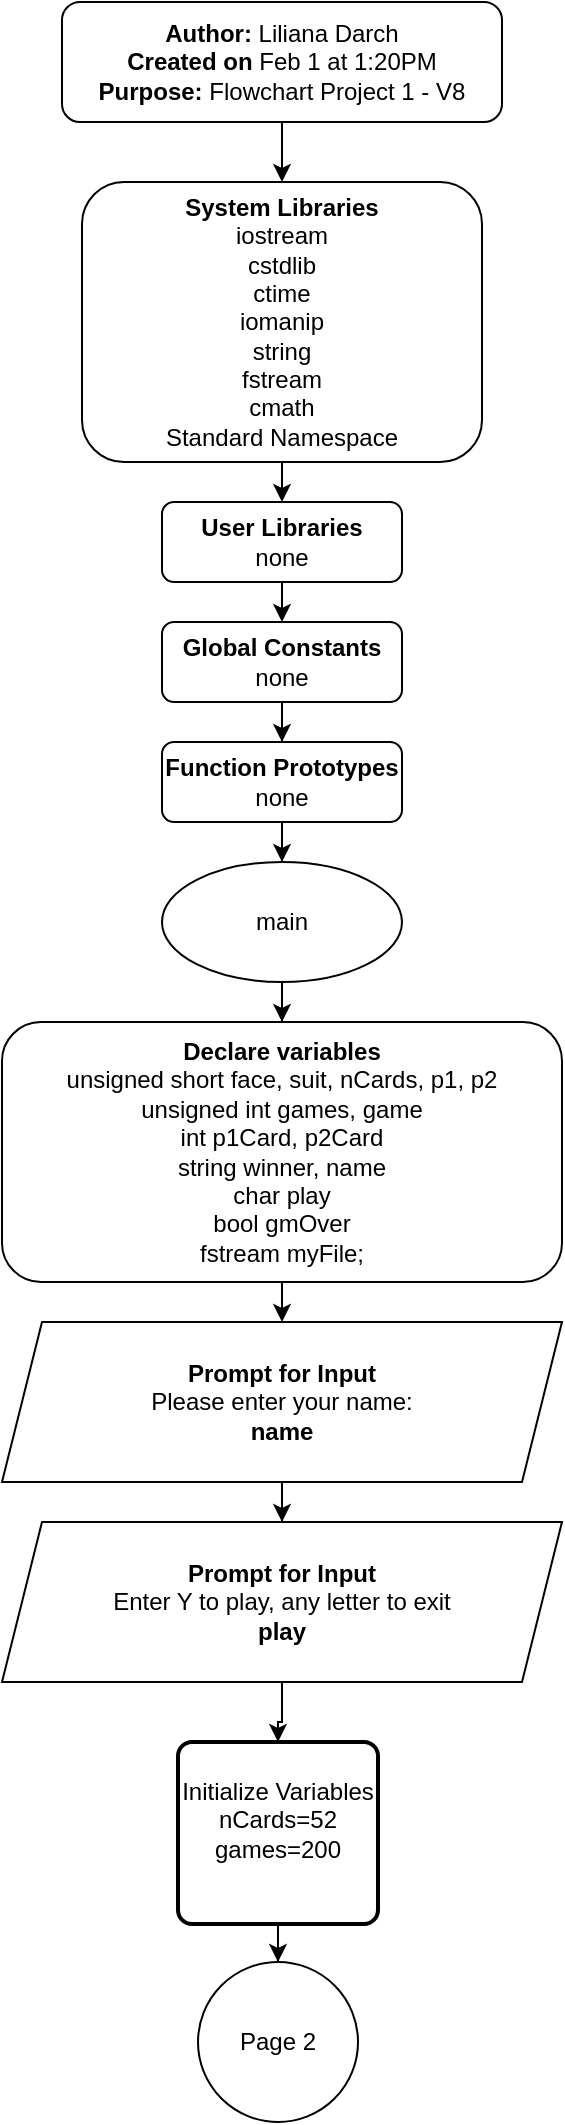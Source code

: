 <mxfile version="16.5.3" type="device" pages="2"><diagram id="C5RBs43oDa-KdzZeNtuy" name="Page-1"><mxGraphModel dx="868" dy="445" grid="1" gridSize="10" guides="1" tooltips="1" connect="1" arrows="1" fold="1" page="1" pageScale="1" pageWidth="827" pageHeight="1169" math="0" shadow="0"><root><mxCell id="WIyWlLk6GJQsqaUBKTNV-0"/><mxCell id="WIyWlLk6GJQsqaUBKTNV-1" parent="WIyWlLk6GJQsqaUBKTNV-0"/><mxCell id="V2-wQAZJRGJ4SMoi6cWT-0" value="" style="edgeStyle=orthogonalEdgeStyle;rounded=0;orthogonalLoop=1;jettySize=auto;html=1;" parent="WIyWlLk6GJQsqaUBKTNV-1" source="7jj95ApAtulgjoACCOgl-0" target="7jj95ApAtulgjoACCOgl-2" edge="1"><mxGeometry relative="1" as="geometry"/></mxCell><mxCell id="7jj95ApAtulgjoACCOgl-0" value="&lt;div&gt;&lt;b&gt;Author:&lt;/b&gt; Liliana Darch&lt;/div&gt;&lt;div&gt;&lt;b&gt;Created on&lt;/b&gt; Feb 1 at 1:20PM&lt;/div&gt;&lt;div&gt;&lt;b&gt;Purpose:&lt;/b&gt; Flowchart Project 1 - V8&lt;br&gt;&lt;/div&gt;" style="rounded=1;whiteSpace=wrap;html=1;" parent="WIyWlLk6GJQsqaUBKTNV-1" vertex="1"><mxGeometry x="310" y="70" width="220" height="60" as="geometry"/></mxCell><mxCell id="7jj95ApAtulgjoACCOgl-1" value="" style="endArrow=classic;html=1;rounded=0;" parent="WIyWlLk6GJQsqaUBKTNV-1" target="7jj95ApAtulgjoACCOgl-2" edge="1"><mxGeometry width="50" height="50" relative="1" as="geometry"><mxPoint x="420" y="170" as="sourcePoint"/><mxPoint x="420" y="230" as="targetPoint"/><Array as="points"><mxPoint x="420" y="170"/><mxPoint x="420" y="190"/></Array></mxGeometry></mxCell><mxCell id="7jj95ApAtulgjoACCOgl-2" value="&lt;div&gt;&lt;b&gt;System Libraries&lt;/b&gt;&lt;/div&gt;&lt;div&gt;iostream&lt;/div&gt;&lt;div&gt;cstdlib&lt;/div&gt;&lt;div&gt;ctime&lt;/div&gt;&lt;div&gt;iomanip&lt;/div&gt;&lt;div&gt;string&lt;/div&gt;&lt;div&gt;fstream&lt;/div&gt;&lt;div&gt;cmath&lt;br&gt;&lt;/div&gt;&lt;div&gt;Standard Namespace&lt;br&gt;&lt;/div&gt;" style="rounded=1;whiteSpace=wrap;html=1;" parent="WIyWlLk6GJQsqaUBKTNV-1" vertex="1"><mxGeometry x="320" y="160" width="200" height="140" as="geometry"/></mxCell><mxCell id="7jj95ApAtulgjoACCOgl-3" value="" style="endArrow=classic;html=1;rounded=0;exitX=0.5;exitY=1;exitDx=0;exitDy=0;" parent="WIyWlLk6GJQsqaUBKTNV-1" source="7jj95ApAtulgjoACCOgl-2" target="7jj95ApAtulgjoACCOgl-4" edge="1"><mxGeometry width="50" height="50" relative="1" as="geometry"><mxPoint x="730" y="440" as="sourcePoint"/><mxPoint x="420" y="300" as="targetPoint"/></mxGeometry></mxCell><mxCell id="7jj95ApAtulgjoACCOgl-4" value="&lt;div&gt;&lt;b&gt;User Libraries&lt;/b&gt;&lt;/div&gt;&lt;div&gt;none&lt;br&gt;&lt;/div&gt;" style="rounded=1;whiteSpace=wrap;html=1;" parent="WIyWlLk6GJQsqaUBKTNV-1" vertex="1"><mxGeometry x="360" y="320" width="120" height="40" as="geometry"/></mxCell><mxCell id="7jj95ApAtulgjoACCOgl-8" value="" style="edgeStyle=orthogonalEdgeStyle;rounded=0;orthogonalLoop=1;jettySize=auto;html=1;" parent="WIyWlLk6GJQsqaUBKTNV-1" source="7jj95ApAtulgjoACCOgl-5" target="7jj95ApAtulgjoACCOgl-7" edge="1"><mxGeometry relative="1" as="geometry"/></mxCell><mxCell id="7jj95ApAtulgjoACCOgl-5" value="&lt;div&gt;&lt;b&gt;Global Constants&lt;/b&gt;&lt;/div&gt;&lt;div&gt;none&lt;br&gt;&lt;/div&gt;" style="rounded=1;whiteSpace=wrap;html=1;" parent="WIyWlLk6GJQsqaUBKTNV-1" vertex="1"><mxGeometry x="360" y="380" width="120" height="40" as="geometry"/></mxCell><mxCell id="7jj95ApAtulgjoACCOgl-6" value="" style="endArrow=classic;html=1;rounded=0;entryX=0.5;entryY=0;entryDx=0;entryDy=0;exitX=0.5;exitY=1;exitDx=0;exitDy=0;" parent="WIyWlLk6GJQsqaUBKTNV-1" source="7jj95ApAtulgjoACCOgl-4" target="7jj95ApAtulgjoACCOgl-5" edge="1"><mxGeometry width="50" height="50" relative="1" as="geometry"><mxPoint x="730" y="440" as="sourcePoint"/><mxPoint x="780" y="390" as="targetPoint"/></mxGeometry></mxCell><mxCell id="7jj95ApAtulgjoACCOgl-17" value="" style="edgeStyle=orthogonalEdgeStyle;rounded=0;orthogonalLoop=1;jettySize=auto;html=1;" parent="WIyWlLk6GJQsqaUBKTNV-1" source="7jj95ApAtulgjoACCOgl-7" target="7jj95ApAtulgjoACCOgl-16" edge="1"><mxGeometry relative="1" as="geometry"/></mxCell><mxCell id="7jj95ApAtulgjoACCOgl-7" value="&lt;div&gt;&lt;b&gt;Function Prototypes&lt;/b&gt;&lt;/div&gt;none" style="whiteSpace=wrap;html=1;rounded=1;" parent="WIyWlLk6GJQsqaUBKTNV-1" vertex="1"><mxGeometry x="360" y="440" width="120" height="40" as="geometry"/></mxCell><mxCell id="7jj95ApAtulgjoACCOgl-19" value="" style="edgeStyle=orthogonalEdgeStyle;rounded=0;orthogonalLoop=1;jettySize=auto;html=1;" parent="WIyWlLk6GJQsqaUBKTNV-1" source="7jj95ApAtulgjoACCOgl-16" target="7jj95ApAtulgjoACCOgl-18" edge="1"><mxGeometry relative="1" as="geometry"/></mxCell><mxCell id="7jj95ApAtulgjoACCOgl-16" value="main" style="ellipse;whiteSpace=wrap;html=1;rounded=1;" parent="WIyWlLk6GJQsqaUBKTNV-1" vertex="1"><mxGeometry x="360" y="500" width="120" height="60" as="geometry"/></mxCell><mxCell id="7jj95ApAtulgjoACCOgl-18" value="&lt;div&gt;&lt;b&gt;Declare variables&lt;/b&gt;&lt;/div&gt;&lt;div&gt;unsigned short face, suit, nCards, p1, p2&lt;/div&gt;&lt;div&gt;unsigned int games, game&lt;/div&gt;&lt;div&gt;int p1Card, p2Card&lt;br&gt;&lt;/div&gt;&lt;div&gt;string winner, name&lt;/div&gt;&lt;div&gt;char play&lt;br&gt;&lt;/div&gt;&lt;div&gt;bool gmOver&lt;br&gt;&lt;/div&gt;&lt;div&gt;fstream myFile;&lt;br&gt;&lt;/div&gt;" style="whiteSpace=wrap;html=1;rounded=1;" parent="WIyWlLk6GJQsqaUBKTNV-1" vertex="1"><mxGeometry x="280" y="580" width="280" height="130" as="geometry"/></mxCell><mxCell id="7jj95ApAtulgjoACCOgl-20" value="" style="endArrow=classic;html=1;rounded=0;exitX=0.5;exitY=1;exitDx=0;exitDy=0;" parent="WIyWlLk6GJQsqaUBKTNV-1" source="7jj95ApAtulgjoACCOgl-18" edge="1"><mxGeometry width="50" height="50" relative="1" as="geometry"><mxPoint x="630" y="530" as="sourcePoint"/><mxPoint x="420" y="730" as="targetPoint"/></mxGeometry></mxCell><mxCell id="7jj95ApAtulgjoACCOgl-26" value="" style="edgeStyle=orthogonalEdgeStyle;rounded=0;orthogonalLoop=1;jettySize=auto;html=1;" parent="WIyWlLk6GJQsqaUBKTNV-1" source="7jj95ApAtulgjoACCOgl-21" target="7jj95ApAtulgjoACCOgl-25" edge="1"><mxGeometry relative="1" as="geometry"/></mxCell><mxCell id="7jj95ApAtulgjoACCOgl-21" value="&lt;div&gt;&lt;b&gt;Prompt for Input&lt;/b&gt;&lt;/div&gt;&lt;div&gt;Please enter your name:&lt;/div&gt;&lt;div&gt;&lt;b&gt;name&lt;br&gt;&lt;/b&gt;&lt;/div&gt;" style="shape=parallelogram;perimeter=parallelogramPerimeter;whiteSpace=wrap;html=1;fixedSize=1;" parent="WIyWlLk6GJQsqaUBKTNV-1" vertex="1"><mxGeometry x="280" y="730" width="280" height="80" as="geometry"/></mxCell><mxCell id="s4j0Zbf32prJmqRyCspq-2" value="" style="edgeStyle=orthogonalEdgeStyle;rounded=0;orthogonalLoop=1;jettySize=auto;html=1;" edge="1" parent="WIyWlLk6GJQsqaUBKTNV-1" source="7jj95ApAtulgjoACCOgl-25" target="V2-wQAZJRGJ4SMoi6cWT-3"><mxGeometry relative="1" as="geometry"/></mxCell><mxCell id="7jj95ApAtulgjoACCOgl-25" value="&lt;div&gt;&lt;b&gt;Prompt for Input&lt;/b&gt;&lt;/div&gt;&lt;div&gt;Enter Y to play, any letter to exit&lt;br&gt;&lt;/div&gt;&lt;div&gt;&lt;b&gt;play&lt;br&gt;&lt;/b&gt;&lt;/div&gt;" style="shape=parallelogram;perimeter=parallelogramPerimeter;whiteSpace=wrap;html=1;fixedSize=1;" parent="WIyWlLk6GJQsqaUBKTNV-1" vertex="1"><mxGeometry x="280" y="830" width="280" height="80" as="geometry"/></mxCell><mxCell id="s4j0Zbf32prJmqRyCspq-1" value="" style="edgeStyle=orthogonalEdgeStyle;rounded=0;orthogonalLoop=1;jettySize=auto;html=1;" edge="1" parent="WIyWlLk6GJQsqaUBKTNV-1" source="V2-wQAZJRGJ4SMoi6cWT-3" target="s4j0Zbf32prJmqRyCspq-0"><mxGeometry relative="1" as="geometry"/></mxCell><mxCell id="V2-wQAZJRGJ4SMoi6cWT-3" value="Initialize Variables&lt;br&gt;&lt;div&gt;nCards=52&lt;/div&gt;&lt;div&gt;games=200&lt;br&gt;&lt;/div&gt;&lt;div&gt;&lt;br&gt;&lt;/div&gt;" style="rounded=1;whiteSpace=wrap;html=1;absoluteArcSize=1;arcSize=14;strokeWidth=2;" parent="WIyWlLk6GJQsqaUBKTNV-1" vertex="1"><mxGeometry x="368" y="940" width="100" height="91" as="geometry"/></mxCell><mxCell id="s4j0Zbf32prJmqRyCspq-0" value="Page 2" style="ellipse;whiteSpace=wrap;html=1;aspect=fixed;" vertex="1" parent="WIyWlLk6GJQsqaUBKTNV-1"><mxGeometry x="378" y="1050" width="80" height="80" as="geometry"/></mxCell></root></mxGraphModel></diagram><diagram id="xFHUcJK8t0KJojYO__y8" name="Page-2"><mxGraphModel dx="868" dy="445" grid="1" gridSize="10" guides="1" tooltips="1" connect="1" arrows="1" fold="1" page="1" pageScale="1" pageWidth="850" pageHeight="1100" math="0" shadow="0"><root><mxCell id="KiJg5RqgyDkv03Hs7qO0-0"/><mxCell id="KiJg5RqgyDkv03Hs7qO0-1" parent="KiJg5RqgyDkv03Hs7qO0-0"/><mxCell id="KiJg5RqgyDkv03Hs7qO0-9" value="" style="edgeStyle=orthogonalEdgeStyle;rounded=0;orthogonalLoop=1;jettySize=auto;html=1;" parent="KiJg5RqgyDkv03Hs7qO0-1" source="KiJg5RqgyDkv03Hs7qO0-2" target="KiJg5RqgyDkv03Hs7qO0-5" edge="1"><mxGeometry relative="1" as="geometry"/></mxCell><mxCell id="KiJg5RqgyDkv03Hs7qO0-12" value="" style="edgeStyle=orthogonalEdgeStyle;rounded=0;orthogonalLoop=1;jettySize=auto;html=1;" parent="KiJg5RqgyDkv03Hs7qO0-1" source="KiJg5RqgyDkv03Hs7qO0-2" target="KiJg5RqgyDkv03Hs7qO0-4" edge="1"><mxGeometry relative="1" as="geometry"/></mxCell><mxCell id="KiJg5RqgyDkv03Hs7qO0-2" value="&lt;div&gt;play == 'Y' ||&lt;/div&gt;&lt;div&gt;play == 'y'&lt;/div&gt;" style="rhombus;whiteSpace=wrap;html=1;" parent="KiJg5RqgyDkv03Hs7qO0-1" vertex="1"><mxGeometry x="16" y="120" width="114" height="110" as="geometry"/></mxCell><mxCell id="KiJg5RqgyDkv03Hs7qO0-3" value="True" style="text;html=1;strokeColor=none;fillColor=none;align=center;verticalAlign=middle;whiteSpace=wrap;rounded=0;" parent="KiJg5RqgyDkv03Hs7qO0-1" vertex="1"><mxGeometry x="126" y="129.5" width="60" height="30" as="geometry"/></mxCell><mxCell id="A0KtDrS2do2Ju6l4yzJi-22" value="" style="edgeStyle=orthogonalEdgeStyle;rounded=0;orthogonalLoop=1;jettySize=auto;html=1;" parent="KiJg5RqgyDkv03Hs7qO0-1" source="KiJg5RqgyDkv03Hs7qO0-4" target="A0KtDrS2do2Ju6l4yzJi-19" edge="1"><mxGeometry relative="1" as="geometry"/></mxCell><mxCell id="A0KtDrS2do2Ju6l4yzJi-23" value="" style="edgeStyle=orthogonalEdgeStyle;rounded=0;orthogonalLoop=1;jettySize=auto;html=1;" parent="KiJg5RqgyDkv03Hs7qO0-1" source="KiJg5RqgyDkv03Hs7qO0-4" target="A0KtDrS2do2Ju6l4yzJi-21" edge="1"><mxGeometry relative="1" as="geometry"/></mxCell><mxCell id="KiJg5RqgyDkv03Hs7qO0-4" value="p1Card &amp;gt;= 52" style="rhombus;whiteSpace=wrap;html=1;" parent="KiJg5RqgyDkv03Hs7qO0-1" vertex="1"><mxGeometry x="20" y="1690" width="110" height="110" as="geometry"/></mxCell><mxCell id="KiJg5RqgyDkv03Hs7qO0-10" value="" style="edgeStyle=orthogonalEdgeStyle;rounded=0;orthogonalLoop=1;jettySize=auto;html=1;" parent="KiJg5RqgyDkv03Hs7qO0-1" source="KiJg5RqgyDkv03Hs7qO0-5" target="KiJg5RqgyDkv03Hs7qO0-7" edge="1"><mxGeometry relative="1" as="geometry"/></mxCell><mxCell id="KiJg5RqgyDkv03Hs7qO0-5" value="&lt;div&gt;Initialize Variables&lt;/div&gt;&lt;div&gt;p1Card = 26&lt;/div&gt;&lt;div&gt;p2Card = 26&lt;/div&gt;&lt;div&gt;gmOver = false&lt;br&gt;&lt;/div&gt;&lt;div&gt;&lt;br&gt;&lt;/div&gt;" style="rounded=1;whiteSpace=wrap;html=1;absoluteArcSize=1;arcSize=14;strokeWidth=2;" parent="KiJg5RqgyDkv03Hs7qO0-1" vertex="1"><mxGeometry x="206" y="129.5" width="100" height="91" as="geometry"/></mxCell><mxCell id="KiJg5RqgyDkv03Hs7qO0-36" value="" style="edgeStyle=orthogonalEdgeStyle;rounded=0;orthogonalLoop=1;jettySize=auto;html=1;" parent="KiJg5RqgyDkv03Hs7qO0-1" source="KiJg5RqgyDkv03Hs7qO0-6" target="KiJg5RqgyDkv03Hs7qO0-2" edge="1"><mxGeometry relative="1" as="geometry"/></mxCell><mxCell id="KiJg5RqgyDkv03Hs7qO0-6" value="Page 2" style="strokeWidth=2;html=1;shape=mxgraph.flowchart.start_2;whiteSpace=wrap;" parent="KiJg5RqgyDkv03Hs7qO0-1" vertex="1"><mxGeometry x="36" y="10" width="74" height="70" as="geometry"/></mxCell><mxCell id="KiJg5RqgyDkv03Hs7qO0-11" value="" style="edgeStyle=orthogonalEdgeStyle;rounded=0;orthogonalLoop=1;jettySize=auto;html=1;" parent="KiJg5RqgyDkv03Hs7qO0-1" source="KiJg5RqgyDkv03Hs7qO0-7" target="KiJg5RqgyDkv03Hs7qO0-8" edge="1"><mxGeometry relative="1" as="geometry"/></mxCell><mxCell id="KiJg5RqgyDkv03Hs7qO0-7" value="&lt;div&gt;Declare and Initialize Loop&lt;/div&gt;&lt;div&gt;int = 0&lt;br&gt;&lt;/div&gt;" style="rounded=1;whiteSpace=wrap;html=1;absoluteArcSize=1;arcSize=14;strokeWidth=2;" parent="KiJg5RqgyDkv03Hs7qO0-1" vertex="1"><mxGeometry x="206" y="240" width="100" height="91" as="geometry"/></mxCell><mxCell id="KiJg5RqgyDkv03Hs7qO0-18" value="" style="edgeStyle=orthogonalEdgeStyle;rounded=0;orthogonalLoop=1;jettySize=auto;html=1;" parent="KiJg5RqgyDkv03Hs7qO0-1" source="KiJg5RqgyDkv03Hs7qO0-8" target="KiJg5RqgyDkv03Hs7qO0-16" edge="1"><mxGeometry relative="1" as="geometry"/></mxCell><mxCell id="KiJg5RqgyDkv03Hs7qO0-8" value="&lt;div&gt;play == 'Y' ||&lt;/div&gt;&lt;div&gt;play == 'y'&lt;/div&gt;" style="rhombus;whiteSpace=wrap;html=1;" parent="KiJg5RqgyDkv03Hs7qO0-1" vertex="1"><mxGeometry x="201" y="420" width="110" height="110" as="geometry"/></mxCell><mxCell id="KiJg5RqgyDkv03Hs7qO0-13" value="false" style="text;html=1;strokeColor=none;fillColor=none;align=center;verticalAlign=middle;whiteSpace=wrap;rounded=0;" parent="KiJg5RqgyDkv03Hs7qO0-1" vertex="1"><mxGeometry x="10" y="250" width="60" height="30" as="geometry"/></mxCell><mxCell id="KiJg5RqgyDkv03Hs7qO0-14" value="i++" style="rounded=1;whiteSpace=wrap;html=1;absoluteArcSize=1;arcSize=14;strokeWidth=2;" parent="KiJg5RqgyDkv03Hs7qO0-1" vertex="1"><mxGeometry x="370" y="370" width="50" height="30" as="geometry"/></mxCell><mxCell id="KiJg5RqgyDkv03Hs7qO0-15" value="" style="endArrow=none;html=1;rounded=0;entryX=0;entryY=0.5;entryDx=0;entryDy=0;" parent="KiJg5RqgyDkv03Hs7qO0-1" target="KiJg5RqgyDkv03Hs7qO0-14" edge="1"><mxGeometry width="50" height="50" relative="1" as="geometry"><mxPoint x="260" y="385" as="sourcePoint"/><mxPoint x="380" y="290" as="targetPoint"/></mxGeometry></mxCell><mxCell id="KiJg5RqgyDkv03Hs7qO0-25" value="" style="edgeStyle=orthogonalEdgeStyle;rounded=0;orthogonalLoop=1;jettySize=auto;html=1;" parent="KiJg5RqgyDkv03Hs7qO0-1" source="KiJg5RqgyDkv03Hs7qO0-16" target="KiJg5RqgyDkv03Hs7qO0-20" edge="1"><mxGeometry relative="1" as="geometry"/></mxCell><mxCell id="KiJg5RqgyDkv03Hs7qO0-16" value="&lt;div&gt;p1 =rand()%nCards%13&lt;/div&gt;&lt;div&gt;p2 =rand()%nCards%13&lt;/div&gt;" style="rounded=1;whiteSpace=wrap;html=1;absoluteArcSize=1;arcSize=14;strokeWidth=2;" parent="KiJg5RqgyDkv03Hs7qO0-1" vertex="1"><mxGeometry x="381" y="450" width="150" height="50" as="geometry"/></mxCell><mxCell id="KiJg5RqgyDkv03Hs7qO0-23" value="" style="edgeStyle=orthogonalEdgeStyle;rounded=0;orthogonalLoop=1;jettySize=auto;html=1;" parent="KiJg5RqgyDkv03Hs7qO0-1" source="KiJg5RqgyDkv03Hs7qO0-20" target="KiJg5RqgyDkv03Hs7qO0-21" edge="1"><mxGeometry relative="1" as="geometry"/></mxCell><mxCell id="KiJg5RqgyDkv03Hs7qO0-27" value="" style="edgeStyle=orthogonalEdgeStyle;rounded=0;orthogonalLoop=1;jettySize=auto;html=1;" parent="KiJg5RqgyDkv03Hs7qO0-1" source="KiJg5RqgyDkv03Hs7qO0-20" target="KiJg5RqgyDkv03Hs7qO0-26" edge="1"><mxGeometry relative="1" as="geometry"/></mxCell><mxCell id="KiJg5RqgyDkv03Hs7qO0-20" value="p1 &amp;gt; p2" style="rhombus;whiteSpace=wrap;html=1;" parent="KiJg5RqgyDkv03Hs7qO0-1" vertex="1"><mxGeometry x="416" y="540" width="80" height="80" as="geometry"/></mxCell><mxCell id="KiJg5RqgyDkv03Hs7qO0-24" value="" style="edgeStyle=orthogonalEdgeStyle;rounded=0;orthogonalLoop=1;jettySize=auto;html=1;" parent="KiJg5RqgyDkv03Hs7qO0-1" source="KiJg5RqgyDkv03Hs7qO0-21" target="KiJg5RqgyDkv03Hs7qO0-22" edge="1"><mxGeometry relative="1" as="geometry"/></mxCell><mxCell id="KiJg5RqgyDkv03Hs7qO0-21" value="p1++" style="rounded=1;whiteSpace=wrap;html=1;absoluteArcSize=1;arcSize=14;strokeWidth=2;" parent="KiJg5RqgyDkv03Hs7qO0-1" vertex="1"><mxGeometry x="529" y="562.5" width="59" height="35" as="geometry"/></mxCell><mxCell id="KiJg5RqgyDkv03Hs7qO0-22" value="p2--" style="rounded=1;whiteSpace=wrap;html=1;absoluteArcSize=1;arcSize=14;strokeWidth=2;" parent="KiJg5RqgyDkv03Hs7qO0-1" vertex="1"><mxGeometry x="628" y="562.5" width="59" height="35" as="geometry"/></mxCell><mxCell id="KiJg5RqgyDkv03Hs7qO0-31" value="" style="edgeStyle=orthogonalEdgeStyle;rounded=0;orthogonalLoop=1;jettySize=auto;html=1;" parent="KiJg5RqgyDkv03Hs7qO0-1" source="KiJg5RqgyDkv03Hs7qO0-26" target="KiJg5RqgyDkv03Hs7qO0-29" edge="1"><mxGeometry relative="1" as="geometry"/></mxCell><mxCell id="KiJg5RqgyDkv03Hs7qO0-35" value="" style="edgeStyle=orthogonalEdgeStyle;rounded=0;orthogonalLoop=1;jettySize=auto;html=1;" parent="KiJg5RqgyDkv03Hs7qO0-1" source="KiJg5RqgyDkv03Hs7qO0-26" target="KiJg5RqgyDkv03Hs7qO0-34" edge="1"><mxGeometry relative="1" as="geometry"/></mxCell><mxCell id="KiJg5RqgyDkv03Hs7qO0-26" value="p2 &amp;gt; p1" style="rhombus;whiteSpace=wrap;html=1;" parent="KiJg5RqgyDkv03Hs7qO0-1" vertex="1"><mxGeometry x="416" y="680" width="80" height="80" as="geometry"/></mxCell><mxCell id="KiJg5RqgyDkv03Hs7qO0-28" value="" style="edgeStyle=orthogonalEdgeStyle;rounded=0;orthogonalLoop=1;jettySize=auto;html=1;" parent="KiJg5RqgyDkv03Hs7qO0-1" source="KiJg5RqgyDkv03Hs7qO0-29" target="KiJg5RqgyDkv03Hs7qO0-30" edge="1"><mxGeometry relative="1" as="geometry"/></mxCell><mxCell id="KiJg5RqgyDkv03Hs7qO0-29" value="p2++" style="rounded=1;whiteSpace=wrap;html=1;absoluteArcSize=1;arcSize=14;strokeWidth=2;" parent="KiJg5RqgyDkv03Hs7qO0-1" vertex="1"><mxGeometry x="529" y="702.5" width="59" height="35" as="geometry"/></mxCell><mxCell id="KiJg5RqgyDkv03Hs7qO0-30" value="p1--" style="rounded=1;whiteSpace=wrap;html=1;absoluteArcSize=1;arcSize=14;strokeWidth=2;" parent="KiJg5RqgyDkv03Hs7qO0-1" vertex="1"><mxGeometry x="628" y="702.5" width="59" height="35" as="geometry"/></mxCell><mxCell id="KiJg5RqgyDkv03Hs7qO0-32" value="" style="endArrow=classic;html=1;rounded=0;exitX=1;exitY=0.5;exitDx=0;exitDy=0;" parent="KiJg5RqgyDkv03Hs7qO0-1" source="KiJg5RqgyDkv03Hs7qO0-22" edge="1"><mxGeometry width="50" height="50" relative="1" as="geometry"><mxPoint x="328" y="630" as="sourcePoint"/><mxPoint x="458" y="640" as="targetPoint"/><Array as="points"><mxPoint x="718" y="580"/><mxPoint x="718" y="640"/></Array></mxGeometry></mxCell><mxCell id="KiJg5RqgyDkv03Hs7qO0-33" value="" style="endArrow=classic;html=1;rounded=0;exitX=1;exitY=0.5;exitDx=0;exitDy=0;" parent="KiJg5RqgyDkv03Hs7qO0-1" source="KiJg5RqgyDkv03Hs7qO0-30" edge="1"><mxGeometry width="50" height="50" relative="1" as="geometry"><mxPoint x="697" y="590" as="sourcePoint"/><mxPoint x="468" y="800" as="targetPoint"/><Array as="points"><mxPoint x="728" y="720"/><mxPoint x="728" y="800"/></Array></mxGeometry></mxCell><mxCell id="KiJg5RqgyDkv03Hs7qO0-52" value="" style="edgeStyle=orthogonalEdgeStyle;rounded=0;orthogonalLoop=1;jettySize=auto;html=1;" parent="KiJg5RqgyDkv03Hs7qO0-1" source="KiJg5RqgyDkv03Hs7qO0-34" target="KiJg5RqgyDkv03Hs7qO0-50" edge="1"><mxGeometry relative="1" as="geometry"/></mxCell><mxCell id="KiJg5RqgyDkv03Hs7qO0-54" value="" style="edgeStyle=orthogonalEdgeStyle;rounded=0;orthogonalLoop=1;jettySize=auto;html=1;" parent="KiJg5RqgyDkv03Hs7qO0-1" source="KiJg5RqgyDkv03Hs7qO0-34" target="KiJg5RqgyDkv03Hs7qO0-53" edge="1"><mxGeometry relative="1" as="geometry"/></mxCell><mxCell id="KiJg5RqgyDkv03Hs7qO0-34" value="p1 == p2" style="rhombus;whiteSpace=wrap;html=1;" parent="KiJg5RqgyDkv03Hs7qO0-1" vertex="1"><mxGeometry x="416" y="820" width="80" height="80" as="geometry"/></mxCell><mxCell id="KiJg5RqgyDkv03Hs7qO0-37" value="" style="edgeStyle=orthogonalEdgeStyle;rounded=0;orthogonalLoop=1;jettySize=auto;html=1;" parent="KiJg5RqgyDkv03Hs7qO0-1" source="KiJg5RqgyDkv03Hs7qO0-39" target="KiJg5RqgyDkv03Hs7qO0-41" edge="1"><mxGeometry relative="1" as="geometry"/></mxCell><mxCell id="KiJg5RqgyDkv03Hs7qO0-38" value="" style="edgeStyle=orthogonalEdgeStyle;rounded=0;orthogonalLoop=1;jettySize=auto;html=1;" parent="KiJg5RqgyDkv03Hs7qO0-1" source="KiJg5RqgyDkv03Hs7qO0-39" target="KiJg5RqgyDkv03Hs7qO0-44" edge="1"><mxGeometry relative="1" as="geometry"/></mxCell><mxCell id="KiJg5RqgyDkv03Hs7qO0-39" value="p1 &amp;gt; p2" style="rhombus;whiteSpace=wrap;html=1;" parent="KiJg5RqgyDkv03Hs7qO0-1" vertex="1"><mxGeometry x="501.5" y="930" width="80" height="80" as="geometry"/></mxCell><mxCell id="KiJg5RqgyDkv03Hs7qO0-40" value="" style="edgeStyle=orthogonalEdgeStyle;rounded=0;orthogonalLoop=1;jettySize=auto;html=1;" parent="KiJg5RqgyDkv03Hs7qO0-1" source="KiJg5RqgyDkv03Hs7qO0-41" target="KiJg5RqgyDkv03Hs7qO0-42" edge="1"><mxGeometry relative="1" as="geometry"/></mxCell><mxCell id="KiJg5RqgyDkv03Hs7qO0-41" value="p1++" style="rounded=1;whiteSpace=wrap;html=1;absoluteArcSize=1;arcSize=14;strokeWidth=2;" parent="KiJg5RqgyDkv03Hs7qO0-1" vertex="1"><mxGeometry x="614.5" y="952.5" width="59" height="35" as="geometry"/></mxCell><mxCell id="KiJg5RqgyDkv03Hs7qO0-42" value="p2--" style="rounded=1;whiteSpace=wrap;html=1;absoluteArcSize=1;arcSize=14;strokeWidth=2;" parent="KiJg5RqgyDkv03Hs7qO0-1" vertex="1"><mxGeometry x="713.5" y="952.5" width="59" height="35" as="geometry"/></mxCell><mxCell id="KiJg5RqgyDkv03Hs7qO0-43" value="" style="edgeStyle=orthogonalEdgeStyle;rounded=0;orthogonalLoop=1;jettySize=auto;html=1;" parent="KiJg5RqgyDkv03Hs7qO0-1" source="KiJg5RqgyDkv03Hs7qO0-44" target="KiJg5RqgyDkv03Hs7qO0-46" edge="1"><mxGeometry relative="1" as="geometry"/></mxCell><mxCell id="KiJg5RqgyDkv03Hs7qO0-44" value="p2 &amp;gt; p1" style="rhombus;whiteSpace=wrap;html=1;" parent="KiJg5RqgyDkv03Hs7qO0-1" vertex="1"><mxGeometry x="501.5" y="1070" width="80" height="80" as="geometry"/></mxCell><mxCell id="KiJg5RqgyDkv03Hs7qO0-45" value="" style="edgeStyle=orthogonalEdgeStyle;rounded=0;orthogonalLoop=1;jettySize=auto;html=1;" parent="KiJg5RqgyDkv03Hs7qO0-1" source="KiJg5RqgyDkv03Hs7qO0-46" target="KiJg5RqgyDkv03Hs7qO0-47" edge="1"><mxGeometry relative="1" as="geometry"/></mxCell><mxCell id="KiJg5RqgyDkv03Hs7qO0-46" value="p2++" style="rounded=1;whiteSpace=wrap;html=1;absoluteArcSize=1;arcSize=14;strokeWidth=2;" parent="KiJg5RqgyDkv03Hs7qO0-1" vertex="1"><mxGeometry x="614.5" y="1092.5" width="59" height="35" as="geometry"/></mxCell><mxCell id="KiJg5RqgyDkv03Hs7qO0-47" value="p1--" style="rounded=1;whiteSpace=wrap;html=1;absoluteArcSize=1;arcSize=14;strokeWidth=2;" parent="KiJg5RqgyDkv03Hs7qO0-1" vertex="1"><mxGeometry x="713.5" y="1092.5" width="59" height="35" as="geometry"/></mxCell><mxCell id="KiJg5RqgyDkv03Hs7qO0-49" value="" style="endArrow=classic;html=1;rounded=0;exitX=1;exitY=0.5;exitDx=0;exitDy=0;" parent="KiJg5RqgyDkv03Hs7qO0-1" source="KiJg5RqgyDkv03Hs7qO0-47" edge="1"><mxGeometry width="50" height="50" relative="1" as="geometry"><mxPoint x="782.5" y="980" as="sourcePoint"/><mxPoint x="550" y="1190" as="targetPoint"/><Array as="points"><mxPoint x="813.5" y="1110"/><mxPoint x="813.5" y="1190"/></Array></mxGeometry></mxCell><mxCell id="KiJg5RqgyDkv03Hs7qO0-51" value="" style="edgeStyle=orthogonalEdgeStyle;rounded=0;orthogonalLoop=1;jettySize=auto;html=1;" parent="KiJg5RqgyDkv03Hs7qO0-1" source="KiJg5RqgyDkv03Hs7qO0-50" target="KiJg5RqgyDkv03Hs7qO0-39" edge="1"><mxGeometry relative="1" as="geometry"/></mxCell><mxCell id="KiJg5RqgyDkv03Hs7qO0-50" value="&lt;div&gt;p1 =rand()%nCards%13&lt;/div&gt;&lt;div&gt;p2 =rand()%nCards%13&lt;/div&gt;" style="rounded=1;whiteSpace=wrap;html=1;absoluteArcSize=1;arcSize=14;strokeWidth=2;" parent="KiJg5RqgyDkv03Hs7qO0-1" vertex="1"><mxGeometry x="537" y="835" width="150" height="50" as="geometry"/></mxCell><mxCell id="KiJg5RqgyDkv03Hs7qO0-59" value="" style="edgeStyle=orthogonalEdgeStyle;rounded=0;orthogonalLoop=1;jettySize=auto;html=1;entryX=1;entryY=0.5;entryDx=0;entryDy=0;" parent="KiJg5RqgyDkv03Hs7qO0-1" source="KiJg5RqgyDkv03Hs7qO0-53" target="KiJg5RqgyDkv03Hs7qO0-14" edge="1"><mxGeometry relative="1" as="geometry"><mxPoint x="840" y="480" as="targetPoint"/><Array as="points"><mxPoint x="840" y="1300"/><mxPoint x="840" y="385"/></Array></mxGeometry></mxCell><mxCell id="KiJg5RqgyDkv03Hs7qO0-53" value="&lt;div&gt;output&lt;/div&gt;&lt;div&gt;endl&lt;br&gt;&lt;/div&gt;" style="shape=parallelogram;perimeter=parallelogramPerimeter;whiteSpace=wrap;html=1;fixedSize=1;" parent="KiJg5RqgyDkv03Hs7qO0-1" vertex="1"><mxGeometry x="396" y="1270" width="120" height="60" as="geometry"/></mxCell><mxCell id="KiJg5RqgyDkv03Hs7qO0-61" value="" style="edgeStyle=orthogonalEdgeStyle;rounded=0;orthogonalLoop=1;jettySize=auto;html=1;" parent="KiJg5RqgyDkv03Hs7qO0-1" source="KiJg5RqgyDkv03Hs7qO0-62" edge="1"><mxGeometry relative="1" as="geometry"><mxPoint x="840" y="1300" as="targetPoint"/></mxGeometry></mxCell><mxCell id="A0KtDrS2do2Ju6l4yzJi-3" value="" style="edgeStyle=orthogonalEdgeStyle;rounded=0;orthogonalLoop=1;jettySize=auto;html=1;" parent="KiJg5RqgyDkv03Hs7qO0-1" source="KiJg5RqgyDkv03Hs7qO0-62" target="A0KtDrS2do2Ju6l4yzJi-2" edge="1"><mxGeometry relative="1" as="geometry"/></mxCell><mxCell id="KiJg5RqgyDkv03Hs7qO0-62" value="&lt;div&gt;p1Card &amp;gt;= 52 ||&lt;/div&gt;&lt;div&gt;p2Card &amp;gt;= 52&lt;br&gt;&lt;/div&gt;" style="rhombus;whiteSpace=wrap;html=1;" parent="KiJg5RqgyDkv03Hs7qO0-1" vertex="1"><mxGeometry x="186" y="1410" width="136" height="130" as="geometry"/></mxCell><mxCell id="KiJg5RqgyDkv03Hs7qO0-64" value="" style="endArrow=classic;html=1;rounded=0;exitX=0.5;exitY=1;exitDx=0;exitDy=0;" parent="KiJg5RqgyDkv03Hs7qO0-1" source="KiJg5RqgyDkv03Hs7qO0-44" edge="1"><mxGeometry width="50" height="50" relative="1" as="geometry"><mxPoint x="400" y="1300" as="sourcePoint"/><mxPoint x="460" y="1220" as="targetPoint"/><Array as="points"><mxPoint x="542" y="1220"/></Array></mxGeometry></mxCell><mxCell id="A0KtDrS2do2Ju6l4yzJi-0" value="" style="endArrow=none;html=1;rounded=0;entryX=1;entryY=0.5;entryDx=0;entryDy=0;" parent="KiJg5RqgyDkv03Hs7qO0-1" target="KiJg5RqgyDkv03Hs7qO0-42" edge="1"><mxGeometry width="50" height="50" relative="1" as="geometry"><mxPoint x="810" y="1110" as="sourcePoint"/><mxPoint x="450" y="1010" as="targetPoint"/><Array as="points"><mxPoint x="810" y="970"/></Array></mxGeometry></mxCell><mxCell id="A0KtDrS2do2Ju6l4yzJi-1" value="" style="endArrow=classic;html=1;rounded=0;exitX=0.5;exitY=1;exitDx=0;exitDy=0;entryX=0.5;entryY=0;entryDx=0;entryDy=0;" parent="KiJg5RqgyDkv03Hs7qO0-1" source="KiJg5RqgyDkv03Hs7qO0-8" target="KiJg5RqgyDkv03Hs7qO0-62" edge="1"><mxGeometry width="50" height="50" relative="1" as="geometry"><mxPoint x="400" y="610" as="sourcePoint"/><mxPoint x="250" y="700" as="targetPoint"/></mxGeometry></mxCell><mxCell id="A0KtDrS2do2Ju6l4yzJi-2" value="&lt;div&gt;gmOver =&lt;/div&gt;&lt;div&gt;true&lt;br&gt;&lt;/div&gt;" style="rounded=1;whiteSpace=wrap;html=1;absoluteArcSize=1;arcSize=14;strokeWidth=2;" parent="KiJg5RqgyDkv03Hs7qO0-1" vertex="1"><mxGeometry x="224.5" y="1575" width="59" height="35" as="geometry"/></mxCell><mxCell id="A0KtDrS2do2Ju6l4yzJi-4" value="false" style="text;html=1;strokeColor=none;fillColor=none;align=center;verticalAlign=middle;whiteSpace=wrap;rounded=0;" parent="KiJg5RqgyDkv03Hs7qO0-1" vertex="1"><mxGeometry x="381" y="620" width="60" height="30" as="geometry"/></mxCell><mxCell id="A0KtDrS2do2Ju6l4yzJi-5" value="false" style="text;html=1;strokeColor=none;fillColor=none;align=center;verticalAlign=middle;whiteSpace=wrap;rounded=0;" parent="KiJg5RqgyDkv03Hs7qO0-1" vertex="1"><mxGeometry x="186" y="540" width="60" height="30" as="geometry"/></mxCell><mxCell id="A0KtDrS2do2Ju6l4yzJi-6" value="false" style="text;html=1;strokeColor=none;fillColor=none;align=center;verticalAlign=middle;whiteSpace=wrap;rounded=0;" parent="KiJg5RqgyDkv03Hs7qO0-1" vertex="1"><mxGeometry x="381" y="770" width="60" height="30" as="geometry"/></mxCell><mxCell id="A0KtDrS2do2Ju6l4yzJi-7" value="false" style="text;html=1;strokeColor=none;fillColor=none;align=center;verticalAlign=middle;whiteSpace=wrap;rounded=0;" parent="KiJg5RqgyDkv03Hs7qO0-1" vertex="1"><mxGeometry x="381" y="952.5" width="60" height="30" as="geometry"/></mxCell><mxCell id="A0KtDrS2do2Ju6l4yzJi-8" value="false" style="text;html=1;strokeColor=none;fillColor=none;align=center;verticalAlign=middle;whiteSpace=wrap;rounded=0;" parent="KiJg5RqgyDkv03Hs7qO0-1" vertex="1"><mxGeometry x="480" y="1020" width="60" height="30" as="geometry"/></mxCell><mxCell id="A0KtDrS2do2Ju6l4yzJi-9" value="false" style="text;html=1;strokeColor=none;fillColor=none;align=center;verticalAlign=middle;whiteSpace=wrap;rounded=0;" parent="KiJg5RqgyDkv03Hs7qO0-1" vertex="1"><mxGeometry x="480" y="1170" width="60" height="30" as="geometry"/></mxCell><mxCell id="A0KtDrS2do2Ju6l4yzJi-10" value="false" style="text;html=1;strokeColor=none;fillColor=none;align=center;verticalAlign=middle;whiteSpace=wrap;rounded=0;" parent="KiJg5RqgyDkv03Hs7qO0-1" vertex="1"><mxGeometry x="336" y="1440" width="60" height="30" as="geometry"/></mxCell><mxCell id="A0KtDrS2do2Ju6l4yzJi-11" value="True" style="text;html=1;strokeColor=none;fillColor=none;align=center;verticalAlign=middle;whiteSpace=wrap;rounded=0;" parent="KiJg5RqgyDkv03Hs7qO0-1" vertex="1"><mxGeometry x="306" y="440" width="60" height="30" as="geometry"/></mxCell><mxCell id="A0KtDrS2do2Ju6l4yzJi-12" value="True" style="text;html=1;strokeColor=none;fillColor=none;align=center;verticalAlign=middle;whiteSpace=wrap;rounded=0;" parent="KiJg5RqgyDkv03Hs7qO0-1" vertex="1"><mxGeometry x="469" y="540" width="60" height="30" as="geometry"/></mxCell><mxCell id="A0KtDrS2do2Ju6l4yzJi-13" value="True" style="text;html=1;strokeColor=none;fillColor=none;align=center;verticalAlign=middle;whiteSpace=wrap;rounded=0;" parent="KiJg5RqgyDkv03Hs7qO0-1" vertex="1"><mxGeometry x="469" y="680" width="60" height="30" as="geometry"/></mxCell><mxCell id="A0KtDrS2do2Ju6l4yzJi-14" value="True" style="text;html=1;strokeColor=none;fillColor=none;align=center;verticalAlign=middle;whiteSpace=wrap;rounded=0;" parent="KiJg5RqgyDkv03Hs7qO0-1" vertex="1"><mxGeometry x="471" y="830" width="60" height="30" as="geometry"/></mxCell><mxCell id="A0KtDrS2do2Ju6l4yzJi-15" value="True" style="text;html=1;strokeColor=none;fillColor=none;align=center;verticalAlign=middle;whiteSpace=wrap;rounded=0;" parent="KiJg5RqgyDkv03Hs7qO0-1" vertex="1"><mxGeometry x="554.5" y="940" width="60" height="30" as="geometry"/></mxCell><mxCell id="A0KtDrS2do2Ju6l4yzJi-16" value="True" style="text;html=1;strokeColor=none;fillColor=none;align=center;verticalAlign=middle;whiteSpace=wrap;rounded=0;" parent="KiJg5RqgyDkv03Hs7qO0-1" vertex="1"><mxGeometry x="560" y="1070" width="60" height="30" as="geometry"/></mxCell><mxCell id="A0KtDrS2do2Ju6l4yzJi-17" value="True" style="text;html=1;strokeColor=none;fillColor=none;align=center;verticalAlign=middle;whiteSpace=wrap;rounded=0;" parent="KiJg5RqgyDkv03Hs7qO0-1" vertex="1"><mxGeometry x="186" y="1530" width="60" height="30" as="geometry"/></mxCell><mxCell id="A0KtDrS2do2Ju6l4yzJi-18" value="" style="endArrow=classic;html=1;rounded=0;exitX=0.5;exitY=1;exitDx=0;exitDy=0;" parent="KiJg5RqgyDkv03Hs7qO0-1" source="A0KtDrS2do2Ju6l4yzJi-2" edge="1"><mxGeometry width="50" height="50" relative="1" as="geometry"><mxPoint x="400" y="1580" as="sourcePoint"/><mxPoint x="80" y="1650" as="targetPoint"/><Array as="points"><mxPoint x="254" y="1650"/></Array></mxGeometry></mxCell><mxCell id="A0KtDrS2do2Ju6l4yzJi-19" value="&lt;div&gt;winner =&lt;/div&gt;&lt;div&gt;name&lt;br&gt;&lt;/div&gt;" style="rounded=1;whiteSpace=wrap;html=1;absoluteArcSize=1;arcSize=14;strokeWidth=2;" parent="KiJg5RqgyDkv03Hs7qO0-1" vertex="1"><mxGeometry x="186" y="1720" width="74" height="50" as="geometry"/></mxCell><mxCell id="A0KtDrS2do2Ju6l4yzJi-21" value="&lt;div&gt;winner =&lt;/div&gt;&lt;div&gt;&quot;Computer&quot;&lt;br&gt;&lt;/div&gt;" style="rounded=1;whiteSpace=wrap;html=1;absoluteArcSize=1;arcSize=14;strokeWidth=2;" parent="KiJg5RqgyDkv03Hs7qO0-1" vertex="1"><mxGeometry x="38" y="1860" width="74" height="50" as="geometry"/></mxCell><mxCell id="A0KtDrS2do2Ju6l4yzJi-24" value="&lt;div&gt;Output&lt;/div&gt;&lt;div&gt;&quot;The winner is &quot;&lt;/div&gt;&lt;div&gt;winner&lt;br&gt;&lt;/div&gt;" style="shape=parallelogram;perimeter=parallelogramPerimeter;whiteSpace=wrap;html=1;fixedSize=1;" parent="KiJg5RqgyDkv03Hs7qO0-1" vertex="1"><mxGeometry x="276" y="1940" width="120" height="60" as="geometry"/></mxCell><mxCell id="A0KtDrS2do2Ju6l4yzJi-25" value="" style="endArrow=classic;html=1;rounded=0;entryX=0.5;entryY=0;entryDx=0;entryDy=0;exitX=1;exitY=0.5;exitDx=0;exitDy=0;" parent="KiJg5RqgyDkv03Hs7qO0-1" source="A0KtDrS2do2Ju6l4yzJi-19" target="A0KtDrS2do2Ju6l4yzJi-24" edge="1"><mxGeometry width="50" height="50" relative="1" as="geometry"><mxPoint x="400" y="1880" as="sourcePoint"/><mxPoint x="450" y="1830" as="targetPoint"/><Array as="points"><mxPoint x="336" y="1745"/></Array></mxGeometry></mxCell><mxCell id="A0KtDrS2do2Ju6l4yzJi-26" value="" style="endArrow=classic;html=1;rounded=0;exitX=1;exitY=0.5;exitDx=0;exitDy=0;" parent="KiJg5RqgyDkv03Hs7qO0-1" source="A0KtDrS2do2Ju6l4yzJi-21" edge="1"><mxGeometry width="50" height="50" relative="1" as="geometry"><mxPoint x="400" y="1880" as="sourcePoint"/><mxPoint x="330" y="1885" as="targetPoint"/></mxGeometry></mxCell><mxCell id="ItSuW7kfFWiXWFobTOAB-4" value="" style="edgeStyle=orthogonalEdgeStyle;rounded=0;orthogonalLoop=1;jettySize=auto;html=1;" edge="1" parent="KiJg5RqgyDkv03Hs7qO0-1" source="ItSuW7kfFWiXWFobTOAB-0" target="ItSuW7kfFWiXWFobTOAB-3"><mxGeometry relative="1" as="geometry"/></mxCell><mxCell id="ItSuW7kfFWiXWFobTOAB-0" value="myFile.open(&quot;score.txt&quot;, ios::app)&lt;br&gt;&lt;div&gt;&amp;nbsp;&amp;nbsp;&amp;nbsp; myFile&amp;lt;&amp;lt;&quot;Game number &quot;&amp;lt;&amp;lt;game&amp;lt;&amp;lt;&lt;/div&gt;&lt;div&gt;&quot;! The winner is: &quot;&amp;lt;&amp;lt;winner&amp;lt;&amp;lt;&quot;!&quot;&lt;/div&gt;&lt;div&gt;game++&lt;/div&gt;&lt;div&gt;myFile.close();&amp;nbsp;&amp;nbsp;&amp;nbsp; &lt;/div&gt;" style="shape=parallelogram;perimeter=parallelogramPerimeter;whiteSpace=wrap;html=1;fixedSize=1;" vertex="1" parent="KiJg5RqgyDkv03Hs7qO0-1"><mxGeometry x="492" y="1930" width="240" height="80" as="geometry"/></mxCell><mxCell id="ItSuW7kfFWiXWFobTOAB-1" value="" style="endArrow=classic;html=1;rounded=0;entryX=0;entryY=0.5;entryDx=0;entryDy=0;exitX=1;exitY=0.5;exitDx=0;exitDy=0;" edge="1" parent="KiJg5RqgyDkv03Hs7qO0-1" source="A0KtDrS2do2Ju6l4yzJi-24" target="ItSuW7kfFWiXWFobTOAB-0"><mxGeometry width="50" height="50" relative="1" as="geometry"><mxPoint x="400" y="2090" as="sourcePoint"/><mxPoint x="450" y="2040" as="targetPoint"/></mxGeometry></mxCell><mxCell id="ItSuW7kfFWiXWFobTOAB-3" value="&lt;div&gt;Return 0&lt;/div&gt;&lt;div&gt;Exit from main&lt;br&gt;&lt;/div&gt;" style="ellipse;whiteSpace=wrap;html=1;" vertex="1" parent="KiJg5RqgyDkv03Hs7qO0-1"><mxGeometry x="552" y="2060" width="120" height="80" as="geometry"/></mxCell></root></mxGraphModel></diagram></mxfile>